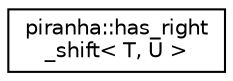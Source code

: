 digraph "Graphical Class Hierarchy"
{
  edge [fontname="Helvetica",fontsize="10",labelfontname="Helvetica",labelfontsize="10"];
  node [fontname="Helvetica",fontsize="10",shape=record];
  rankdir="LR";
  Node0 [label="piranha::has_right\l_shift\< T, U \>",height=0.2,width=0.4,color="black", fillcolor="white", style="filled",URL="$classpiranha_1_1has__right__shift.html",tooltip="Right-shift type trait. "];
}
